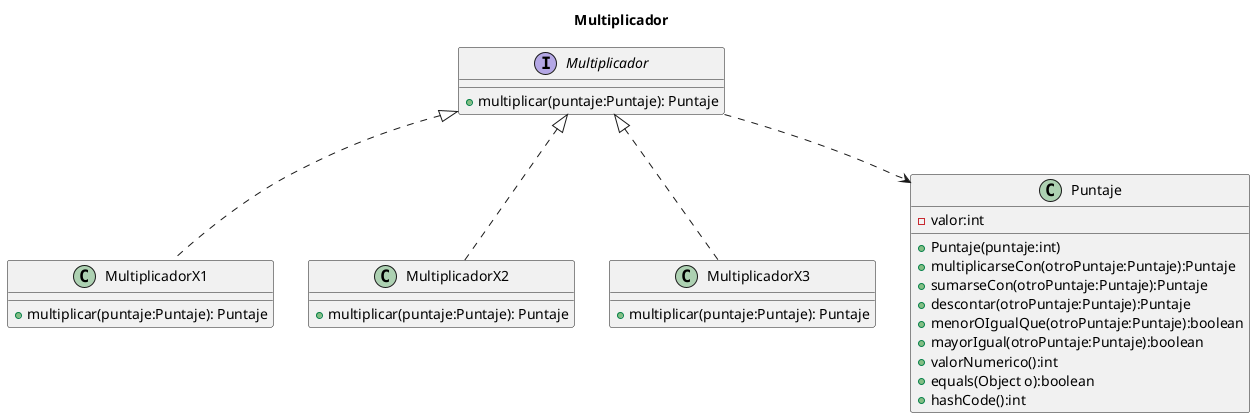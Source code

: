 @startuml
'https://plantuml.com/class-diagram


title "Multiplicador"

interface Multiplicador {
    + multiplicar(puntaje:Puntaje): Puntaje
}

class MultiplicadorX1 {
    + multiplicar(puntaje:Puntaje): Puntaje
}

class MultiplicadorX2 {
    + multiplicar(puntaje:Puntaje): Puntaje
}

class MultiplicadorX3 {
    + multiplicar(puntaje:Puntaje): Puntaje
}

class Puntaje {
    - valor:int
    + Puntaje(puntaje:int)
    + multiplicarseCon(otroPuntaje:Puntaje):Puntaje
    + sumarseCon(otroPuntaje:Puntaje):Puntaje
    + descontar(otroPuntaje:Puntaje):Puntaje
    + menorOIgualQue(otroPuntaje:Puntaje):boolean
    + mayorIgual(otroPuntaje:Puntaje):boolean
    + valorNumerico():int 
    + equals(Object o):boolean
    + hashCode():int
}

Multiplicador <|.. MultiplicadorX1
Multiplicador <|.. MultiplicadorX2
Multiplicador <|.. MultiplicadorX3
Multiplicador ..> Puntaje



@enduml